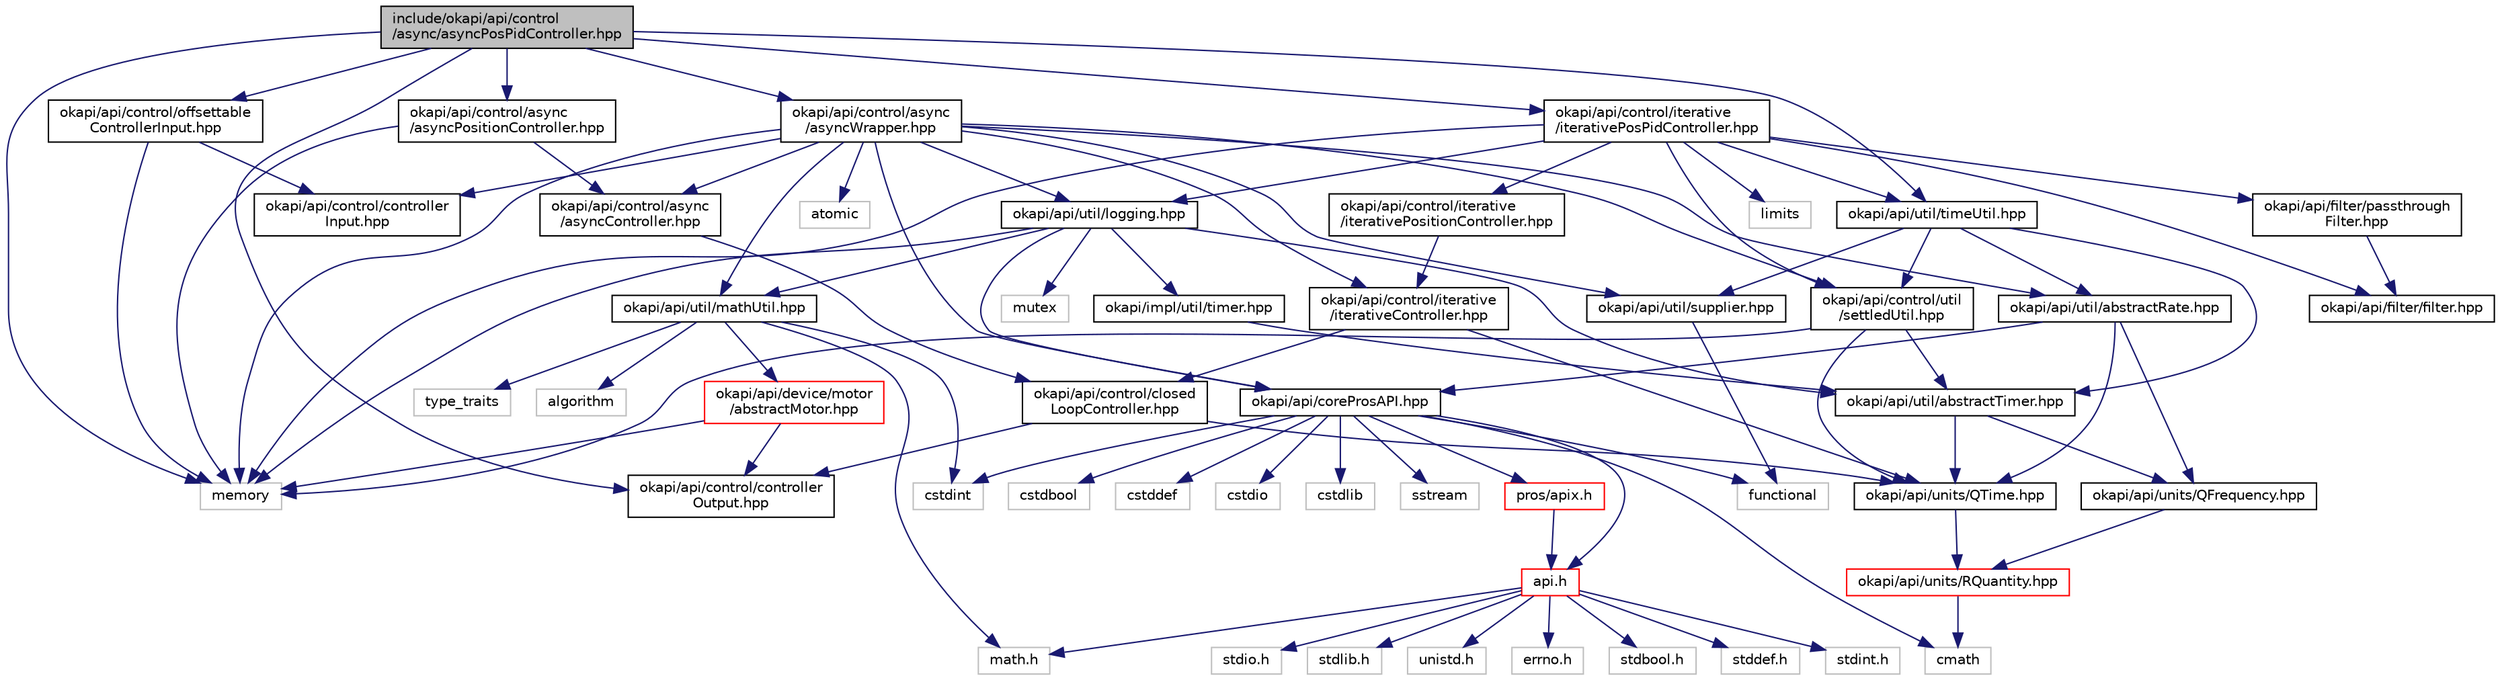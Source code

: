 digraph "include/okapi/api/control/async/asyncPosPidController.hpp"
{
 // LATEX_PDF_SIZE
  edge [fontname="Helvetica",fontsize="10",labelfontname="Helvetica",labelfontsize="10"];
  node [fontname="Helvetica",fontsize="10",shape=record];
  Node1 [label="include/okapi/api/control\l/async/asyncPosPidController.hpp",height=0.2,width=0.4,color="black", fillcolor="grey75", style="filled", fontcolor="black",tooltip=" "];
  Node1 -> Node2 [color="midnightblue",fontsize="10",style="solid"];
  Node2 [label="memory",height=0.2,width=0.4,color="grey75", fillcolor="white", style="filled",tooltip=" "];
  Node1 -> Node3 [color="midnightblue",fontsize="10",style="solid"];
  Node3 [label="okapi/api/control/async\l/asyncPositionController.hpp",height=0.2,width=0.4,color="black", fillcolor="white", style="filled",URL="$asyncPositionController_8hpp.html",tooltip=" "];
  Node3 -> Node2 [color="midnightblue",fontsize="10",style="solid"];
  Node3 -> Node4 [color="midnightblue",fontsize="10",style="solid"];
  Node4 [label="okapi/api/control/async\l/asyncController.hpp",height=0.2,width=0.4,color="black", fillcolor="white", style="filled",URL="$asyncController_8hpp.html",tooltip=" "];
  Node4 -> Node5 [color="midnightblue",fontsize="10",style="solid"];
  Node5 [label="okapi/api/control/closed\lLoopController.hpp",height=0.2,width=0.4,color="black", fillcolor="white", style="filled",URL="$closedLoopController_8hpp.html",tooltip=" "];
  Node5 -> Node6 [color="midnightblue",fontsize="10",style="solid"];
  Node6 [label="okapi/api/control/controller\lOutput.hpp",height=0.2,width=0.4,color="black", fillcolor="white", style="filled",URL="$controllerOutput_8hpp.html",tooltip=" "];
  Node5 -> Node7 [color="midnightblue",fontsize="10",style="solid"];
  Node7 [label="okapi/api/units/QTime.hpp",height=0.2,width=0.4,color="black", fillcolor="white", style="filled",URL="$QTime_8hpp.html",tooltip=" "];
  Node7 -> Node8 [color="midnightblue",fontsize="10",style="solid"];
  Node8 [label="okapi/api/units/RQuantity.hpp",height=0.2,width=0.4,color="red", fillcolor="white", style="filled",URL="$RQuantity_8hpp.html",tooltip=" "];
  Node8 -> Node9 [color="midnightblue",fontsize="10",style="solid"];
  Node9 [label="cmath",height=0.2,width=0.4,color="grey75", fillcolor="white", style="filled",tooltip=" "];
  Node1 -> Node11 [color="midnightblue",fontsize="10",style="solid"];
  Node11 [label="okapi/api/control/async\l/asyncWrapper.hpp",height=0.2,width=0.4,color="black", fillcolor="white", style="filled",URL="$asyncWrapper_8hpp.html",tooltip=" "];
  Node11 -> Node12 [color="midnightblue",fontsize="10",style="solid"];
  Node12 [label="atomic",height=0.2,width=0.4,color="grey75", fillcolor="white", style="filled",tooltip=" "];
  Node11 -> Node2 [color="midnightblue",fontsize="10",style="solid"];
  Node11 -> Node4 [color="midnightblue",fontsize="10",style="solid"];
  Node11 -> Node13 [color="midnightblue",fontsize="10",style="solid"];
  Node13 [label="okapi/api/control/controller\lInput.hpp",height=0.2,width=0.4,color="black", fillcolor="white", style="filled",URL="$controllerInput_8hpp.html",tooltip=" "];
  Node11 -> Node14 [color="midnightblue",fontsize="10",style="solid"];
  Node14 [label="okapi/api/control/iterative\l/iterativeController.hpp",height=0.2,width=0.4,color="black", fillcolor="white", style="filled",URL="$iterativeController_8hpp.html",tooltip=" "];
  Node14 -> Node5 [color="midnightblue",fontsize="10",style="solid"];
  Node14 -> Node7 [color="midnightblue",fontsize="10",style="solid"];
  Node11 -> Node15 [color="midnightblue",fontsize="10",style="solid"];
  Node15 [label="okapi/api/control/util\l/settledUtil.hpp",height=0.2,width=0.4,color="black", fillcolor="white", style="filled",URL="$settledUtil_8hpp.html",tooltip=" "];
  Node15 -> Node2 [color="midnightblue",fontsize="10",style="solid"];
  Node15 -> Node7 [color="midnightblue",fontsize="10",style="solid"];
  Node15 -> Node16 [color="midnightblue",fontsize="10",style="solid"];
  Node16 [label="okapi/api/util/abstractTimer.hpp",height=0.2,width=0.4,color="black", fillcolor="white", style="filled",URL="$abstractTimer_8hpp.html",tooltip=" "];
  Node16 -> Node17 [color="midnightblue",fontsize="10",style="solid"];
  Node17 [label="okapi/api/units/QFrequency.hpp",height=0.2,width=0.4,color="black", fillcolor="white", style="filled",URL="$QFrequency_8hpp.html",tooltip=" "];
  Node17 -> Node8 [color="midnightblue",fontsize="10",style="solid"];
  Node16 -> Node7 [color="midnightblue",fontsize="10",style="solid"];
  Node11 -> Node18 [color="midnightblue",fontsize="10",style="solid"];
  Node18 [label="okapi/api/coreProsAPI.hpp",height=0.2,width=0.4,color="black", fillcolor="white", style="filled",URL="$coreProsAPI_8hpp.html",tooltip=" "];
  Node18 -> Node9 [color="midnightblue",fontsize="10",style="solid"];
  Node18 -> Node19 [color="midnightblue",fontsize="10",style="solid"];
  Node19 [label="cstdbool",height=0.2,width=0.4,color="grey75", fillcolor="white", style="filled",tooltip=" "];
  Node18 -> Node20 [color="midnightblue",fontsize="10",style="solid"];
  Node20 [label="cstddef",height=0.2,width=0.4,color="grey75", fillcolor="white", style="filled",tooltip=" "];
  Node18 -> Node21 [color="midnightblue",fontsize="10",style="solid"];
  Node21 [label="cstdint",height=0.2,width=0.4,color="grey75", fillcolor="white", style="filled",tooltip=" "];
  Node18 -> Node22 [color="midnightblue",fontsize="10",style="solid"];
  Node22 [label="cstdio",height=0.2,width=0.4,color="grey75", fillcolor="white", style="filled",tooltip=" "];
  Node18 -> Node23 [color="midnightblue",fontsize="10",style="solid"];
  Node23 [label="cstdlib",height=0.2,width=0.4,color="grey75", fillcolor="white", style="filled",tooltip=" "];
  Node18 -> Node24 [color="midnightblue",fontsize="10",style="solid"];
  Node24 [label="functional",height=0.2,width=0.4,color="grey75", fillcolor="white", style="filled",tooltip=" "];
  Node18 -> Node25 [color="midnightblue",fontsize="10",style="solid"];
  Node25 [label="sstream",height=0.2,width=0.4,color="grey75", fillcolor="white", style="filled",tooltip=" "];
  Node18 -> Node26 [color="midnightblue",fontsize="10",style="solid"];
  Node26 [label="api.h",height=0.2,width=0.4,color="red", fillcolor="white", style="filled",URL="$api_8h.html",tooltip=" "];
  Node26 -> Node27 [color="midnightblue",fontsize="10",style="solid"];
  Node27 [label="errno.h",height=0.2,width=0.4,color="grey75", fillcolor="white", style="filled",tooltip=" "];
  Node26 -> Node28 [color="midnightblue",fontsize="10",style="solid"];
  Node28 [label="math.h",height=0.2,width=0.4,color="grey75", fillcolor="white", style="filled",tooltip=" "];
  Node26 -> Node29 [color="midnightblue",fontsize="10",style="solid"];
  Node29 [label="stdbool.h",height=0.2,width=0.4,color="grey75", fillcolor="white", style="filled",tooltip=" "];
  Node26 -> Node30 [color="midnightblue",fontsize="10",style="solid"];
  Node30 [label="stddef.h",height=0.2,width=0.4,color="grey75", fillcolor="white", style="filled",tooltip=" "];
  Node26 -> Node31 [color="midnightblue",fontsize="10",style="solid"];
  Node31 [label="stdint.h",height=0.2,width=0.4,color="grey75", fillcolor="white", style="filled",tooltip=" "];
  Node26 -> Node32 [color="midnightblue",fontsize="10",style="solid"];
  Node32 [label="stdio.h",height=0.2,width=0.4,color="grey75", fillcolor="white", style="filled",tooltip=" "];
  Node26 -> Node33 [color="midnightblue",fontsize="10",style="solid"];
  Node33 [label="stdlib.h",height=0.2,width=0.4,color="grey75", fillcolor="white", style="filled",tooltip=" "];
  Node26 -> Node34 [color="midnightblue",fontsize="10",style="solid"];
  Node34 [label="unistd.h",height=0.2,width=0.4,color="grey75", fillcolor="white", style="filled",tooltip=" "];
  Node18 -> Node118 [color="midnightblue",fontsize="10",style="solid"];
  Node118 [label="pros/apix.h",height=0.2,width=0.4,color="red", fillcolor="white", style="filled",URL="$apix_8h.html",tooltip=" "];
  Node118 -> Node26 [color="midnightblue",fontsize="10",style="solid"];
  Node11 -> Node120 [color="midnightblue",fontsize="10",style="solid"];
  Node120 [label="okapi/api/util/abstractRate.hpp",height=0.2,width=0.4,color="black", fillcolor="white", style="filled",URL="$abstractRate_8hpp.html",tooltip=" "];
  Node120 -> Node18 [color="midnightblue",fontsize="10",style="solid"];
  Node120 -> Node17 [color="midnightblue",fontsize="10",style="solid"];
  Node120 -> Node7 [color="midnightblue",fontsize="10",style="solid"];
  Node11 -> Node121 [color="midnightblue",fontsize="10",style="solid"];
  Node121 [label="okapi/api/util/logging.hpp",height=0.2,width=0.4,color="black", fillcolor="white", style="filled",URL="$logging_8hpp.html",tooltip=" "];
  Node121 -> Node2 [color="midnightblue",fontsize="10",style="solid"];
  Node121 -> Node122 [color="midnightblue",fontsize="10",style="solid"];
  Node122 [label="mutex",height=0.2,width=0.4,color="grey75", fillcolor="white", style="filled",tooltip=" "];
  Node121 -> Node18 [color="midnightblue",fontsize="10",style="solid"];
  Node121 -> Node16 [color="midnightblue",fontsize="10",style="solid"];
  Node121 -> Node123 [color="midnightblue",fontsize="10",style="solid"];
  Node123 [label="okapi/api/util/mathUtil.hpp",height=0.2,width=0.4,color="black", fillcolor="white", style="filled",URL="$mathUtil_8hpp.html",tooltip=" "];
  Node123 -> Node28 [color="midnightblue",fontsize="10",style="solid"];
  Node123 -> Node124 [color="midnightblue",fontsize="10",style="solid"];
  Node124 [label="algorithm",height=0.2,width=0.4,color="grey75", fillcolor="white", style="filled",tooltip=" "];
  Node123 -> Node21 [color="midnightblue",fontsize="10",style="solid"];
  Node123 -> Node125 [color="midnightblue",fontsize="10",style="solid"];
  Node125 [label="type_traits",height=0.2,width=0.4,color="grey75", fillcolor="white", style="filled",tooltip=" "];
  Node123 -> Node126 [color="midnightblue",fontsize="10",style="solid"];
  Node126 [label="okapi/api/device/motor\l/abstractMotor.hpp",height=0.2,width=0.4,color="red", fillcolor="white", style="filled",URL="$abstractMotor_8hpp.html",tooltip=" "];
  Node126 -> Node2 [color="midnightblue",fontsize="10",style="solid"];
  Node126 -> Node6 [color="midnightblue",fontsize="10",style="solid"];
  Node121 -> Node129 [color="midnightblue",fontsize="10",style="solid"];
  Node129 [label="okapi/impl/util/timer.hpp",height=0.2,width=0.4,color="black", fillcolor="white", style="filled",URL="$okapi_2impl_2util_2timer_8hpp.html",tooltip=" "];
  Node129 -> Node16 [color="midnightblue",fontsize="10",style="solid"];
  Node11 -> Node123 [color="midnightblue",fontsize="10",style="solid"];
  Node11 -> Node130 [color="midnightblue",fontsize="10",style="solid"];
  Node130 [label="okapi/api/util/supplier.hpp",height=0.2,width=0.4,color="black", fillcolor="white", style="filled",URL="$supplier_8hpp.html",tooltip=" "];
  Node130 -> Node24 [color="midnightblue",fontsize="10",style="solid"];
  Node1 -> Node6 [color="midnightblue",fontsize="10",style="solid"];
  Node1 -> Node131 [color="midnightblue",fontsize="10",style="solid"];
  Node131 [label="okapi/api/control/iterative\l/iterativePosPidController.hpp",height=0.2,width=0.4,color="black", fillcolor="white", style="filled",URL="$iterativePosPidController_8hpp.html",tooltip=" "];
  Node131 -> Node132 [color="midnightblue",fontsize="10",style="solid"];
  Node132 [label="limits",height=0.2,width=0.4,color="grey75", fillcolor="white", style="filled",tooltip=" "];
  Node131 -> Node2 [color="midnightblue",fontsize="10",style="solid"];
  Node131 -> Node133 [color="midnightblue",fontsize="10",style="solid"];
  Node133 [label="okapi/api/control/iterative\l/iterativePositionController.hpp",height=0.2,width=0.4,color="black", fillcolor="white", style="filled",URL="$iterativePositionController_8hpp.html",tooltip=" "];
  Node133 -> Node14 [color="midnightblue",fontsize="10",style="solid"];
  Node131 -> Node15 [color="midnightblue",fontsize="10",style="solid"];
  Node131 -> Node134 [color="midnightblue",fontsize="10",style="solid"];
  Node134 [label="okapi/api/filter/filter.hpp",height=0.2,width=0.4,color="black", fillcolor="white", style="filled",URL="$filter_8hpp.html",tooltip=" "];
  Node131 -> Node135 [color="midnightblue",fontsize="10",style="solid"];
  Node135 [label="okapi/api/filter/passthrough\lFilter.hpp",height=0.2,width=0.4,color="black", fillcolor="white", style="filled",URL="$passthroughFilter_8hpp.html",tooltip=" "];
  Node135 -> Node134 [color="midnightblue",fontsize="10",style="solid"];
  Node131 -> Node121 [color="midnightblue",fontsize="10",style="solid"];
  Node131 -> Node136 [color="midnightblue",fontsize="10",style="solid"];
  Node136 [label="okapi/api/util/timeUtil.hpp",height=0.2,width=0.4,color="black", fillcolor="white", style="filled",URL="$timeUtil_8hpp.html",tooltip=" "];
  Node136 -> Node15 [color="midnightblue",fontsize="10",style="solid"];
  Node136 -> Node120 [color="midnightblue",fontsize="10",style="solid"];
  Node136 -> Node16 [color="midnightblue",fontsize="10",style="solid"];
  Node136 -> Node130 [color="midnightblue",fontsize="10",style="solid"];
  Node1 -> Node137 [color="midnightblue",fontsize="10",style="solid"];
  Node137 [label="okapi/api/control/offsettable\lControllerInput.hpp",height=0.2,width=0.4,color="black", fillcolor="white", style="filled",URL="$offsettableControllerInput_8hpp.html",tooltip=" "];
  Node137 -> Node2 [color="midnightblue",fontsize="10",style="solid"];
  Node137 -> Node13 [color="midnightblue",fontsize="10",style="solid"];
  Node1 -> Node136 [color="midnightblue",fontsize="10",style="solid"];
}
